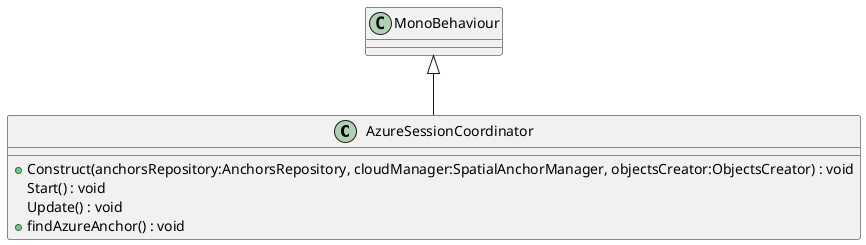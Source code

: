 @startuml
class AzureSessionCoordinator {
    + Construct(anchorsRepository:AnchorsRepository, cloudManager:SpatialAnchorManager, objectsCreator:ObjectsCreator) : void
    Start() : void
    Update() : void
    + findAzureAnchor() : void
}
MonoBehaviour <|-- AzureSessionCoordinator
@enduml
